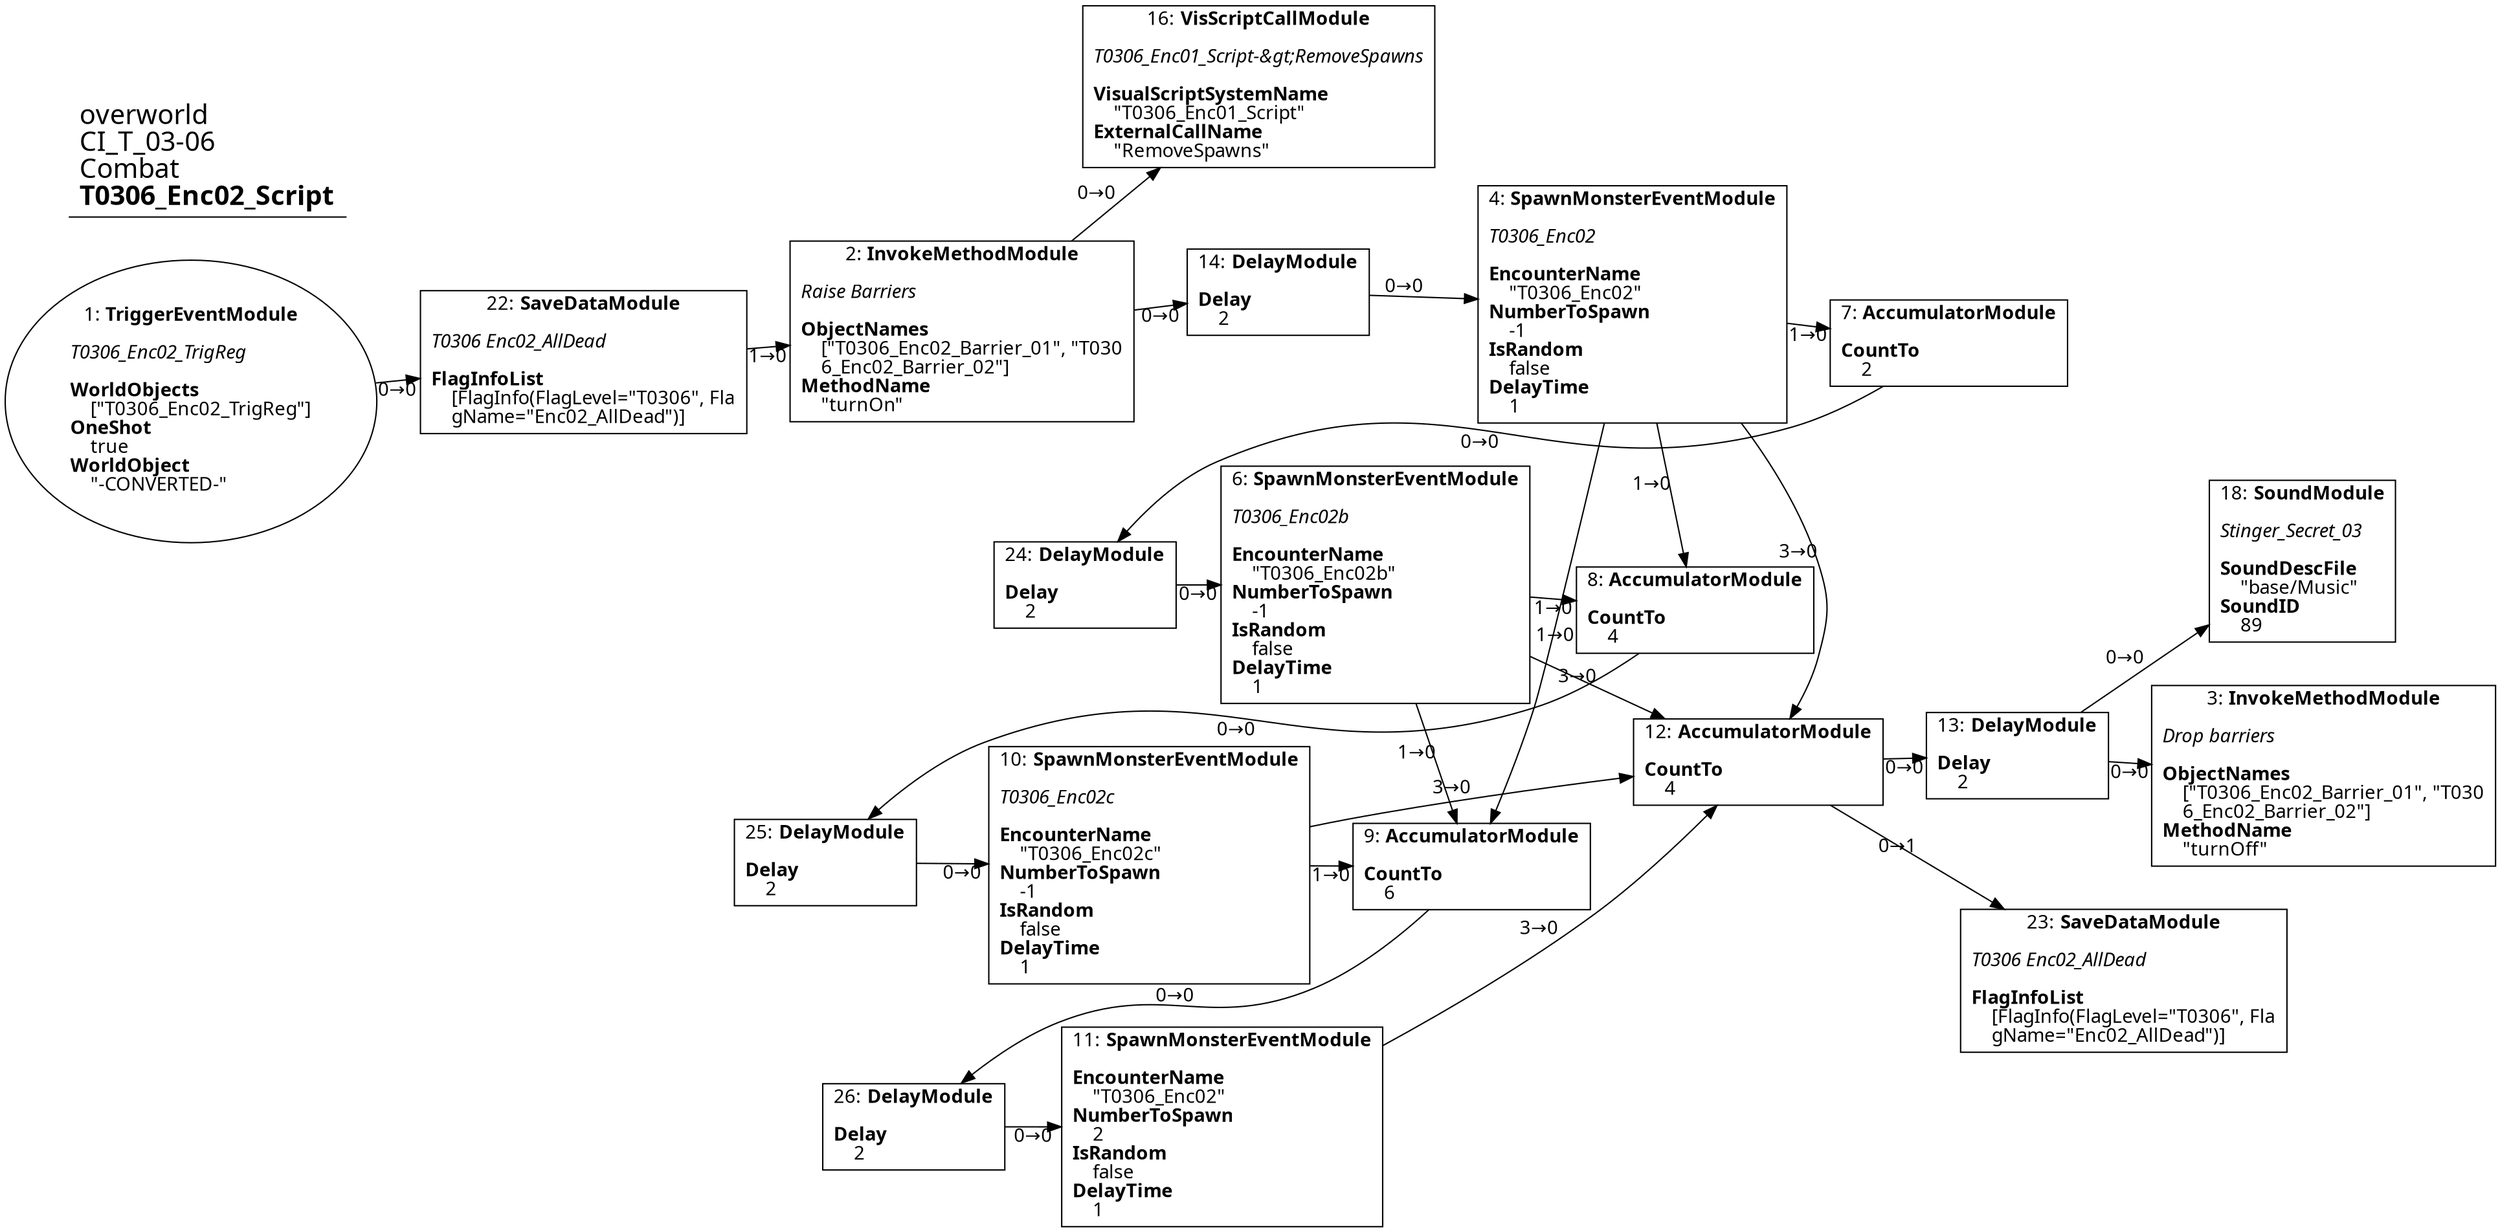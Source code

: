 digraph {
    layout = fdp;
    overlap = prism;
    sep = "+16";
    splines = spline;

    node [ shape = box ];

    graph [ fontname = "Segoe UI" ];
    node [ fontname = "Segoe UI" ];
    edge [ fontname = "Segoe UI" ];

    1 [ label = <1: <b>TriggerEventModule</b><br/><br/><i>T0306_Enc02_TrigReg<br align="left"/></i><br align="left"/><b>WorldObjects</b><br align="left"/>    [&quot;T0306_Enc02_TrigReg&quot;]<br align="left"/><b>OneShot</b><br align="left"/>    true<br align="left"/><b>WorldObject</b><br align="left"/>    &quot;-CONVERTED-&quot;<br align="left"/>> ];
    1 [ shape = oval ]
    1 [ pos = "-0.179,-0.065000005!" ];
    1 -> 22 [ label = "0→0" ];

    2 [ label = <2: <b>InvokeMethodModule</b><br/><br/><i>Raise Barriers<br align="left"/></i><br align="left"/><b>ObjectNames</b><br align="left"/>    [&quot;T0306_Enc02_Barrier_01&quot;, &quot;T030<br align="left"/>    6_Enc02_Barrier_02&quot;]<br align="left"/><b>MethodName</b><br align="left"/>    &quot;turnOn&quot;<br align="left"/>> ];
    2 [ pos = "0.275,-0.065000005!" ];
    2 -> 14 [ label = "0→0" ];
    2 -> 16 [ label = "0→0" ];

    3 [ label = <3: <b>InvokeMethodModule</b><br/><br/><i>Drop barriers<br align="left"/></i><br align="left"/><b>ObjectNames</b><br align="left"/>    [&quot;T0306_Enc02_Barrier_01&quot;, &quot;T030<br align="left"/>    6_Enc02_Barrier_02&quot;]<br align="left"/><b>MethodName</b><br align="left"/>    &quot;turnOff&quot;<br align="left"/>> ];
    3 [ pos = "1.8030001,-0.652!" ];

    4 [ label = <4: <b>SpawnMonsterEventModule</b><br/><br/><i>T0306_Enc02<br align="left"/></i><br align="left"/><b>EncounterName</b><br align="left"/>    &quot;T0306_Enc02&quot;<br align="left"/><b>NumberToSpawn</b><br align="left"/>    -1<br align="left"/><b>IsRandom</b><br align="left"/>    false<br align="left"/><b>DelayTime</b><br align="left"/>    1<br align="left"/>> ];
    4 [ pos = "0.66300005,-0.065000005!" ];
    4 -> 7 [ label = "1→0" ];
    4 -> 8 [ label = "1→0" ];
    4 -> 9 [ label = "1→0" ];
    4 -> 12 [ label = "3→0" ];

    6 [ label = <6: <b>SpawnMonsterEventModule</b><br/><br/><i>T0306_Enc02b<br align="left"/></i><br align="left"/><b>EncounterName</b><br align="left"/>    &quot;T0306_Enc02b&quot;<br align="left"/><b>NumberToSpawn</b><br align="left"/>    -1<br align="left"/><b>IsRandom</b><br align="left"/>    false<br align="left"/><b>DelayTime</b><br align="left"/>    1<br align="left"/>> ];
    6 [ pos = "0.632,-0.39600003!" ];
    6 -> 8 [ label = "1→0" ];
    6 -> 9 [ label = "1→0" ];
    6 -> 12 [ label = "3→0" ];

    7 [ label = <7: <b>AccumulatorModule</b><br/><br/><b>CountTo</b><br align="left"/>    2<br align="left"/>> ];
    7 [ pos = "0.98800004,-0.08800001!" ];
    7 -> 24 [ label = "0→0" ];

    8 [ label = <8: <b>AccumulatorModule</b><br/><br/><b>CountTo</b><br align="left"/>    4<br align="left"/>> ];
    8 [ pos = "0.96900004,-0.41900003!" ];
    8 -> 25 [ label = "0→0" ];

    9 [ label = <9: <b>AccumulatorModule</b><br/><br/><b>CountTo</b><br align="left"/>    6<br align="left"/>> ];
    9 [ pos = "0.99300003,-0.73600006!" ];
    9 -> 26 [ label = "0→0" ];

    10 [ label = <10: <b>SpawnMonsterEventModule</b><br/><br/><i>T0306_Enc02c<br align="left"/></i><br align="left"/><b>EncounterName</b><br align="left"/>    &quot;T0306_Enc02c&quot;<br align="left"/><b>NumberToSpawn</b><br align="left"/>    -1<br align="left"/><b>IsRandom</b><br align="left"/>    false<br align="left"/><b>DelayTime</b><br align="left"/>    1<br align="left"/>> ];
    10 [ pos = "0.61600006,-0.71300006!" ];
    10 -> 9 [ label = "1→0" ];
    10 -> 12 [ label = "3→0" ];

    11 [ label = <11: <b>SpawnMonsterEventModule</b><br/><br/><b>EncounterName</b><br align="left"/>    &quot;T0306_Enc02&quot;<br align="left"/><b>NumberToSpawn</b><br align="left"/>    2<br align="left"/><b>IsRandom</b><br align="left"/>    false<br align="left"/><b>DelayTime</b><br align="left"/>    1<br align="left"/>> ];
    11 [ pos = "0.61700004,-1.006!" ];
    11 -> 12 [ label = "3→0" ];

    12 [ label = <12: <b>AccumulatorModule</b><br/><br/><b>CountTo</b><br align="left"/>    4<br align="left"/>> ];
    12 [ pos = "1.3800001,-0.651!" ];
    12 -> 13 [ label = "0→0" ];
    12 -> 23 [ label = "0→1" ];

    13 [ label = <13: <b>DelayModule</b><br/><br/><b>Delay</b><br align="left"/>    2<br align="left"/>> ];
    13 [ pos = "1.608,-0.651!" ];
    13 -> 3 [ label = "0→0" ];
    13 -> 18 [ label = "0→0" ];

    14 [ label = <14: <b>DelayModule</b><br/><br/><b>Delay</b><br align="left"/>    2<br align="left"/>> ];
    14 [ pos = "0.48100004,-0.065000005!" ];
    14 -> 4 [ label = "0→0" ];

    16 [ label = <16: <b>VisScriptCallModule</b><br/><br/><i>T0306_Enc01_Script-&amp;gt;RemoveSpawns<br align="left"/></i><br align="left"/><b>VisualScriptSystemName</b><br align="left"/>    &quot;T0306_Enc01_Script&quot;<br align="left"/><b>ExternalCallName</b><br align="left"/>    &quot;RemoveSpawns&quot;<br align="left"/>> ];
    16 [ pos = "0.48800004,0.024!" ];

    18 [ label = <18: <b>SoundModule</b><br/><br/><i>Stinger_Secret_03<br align="left"/></i><br align="left"/><b>SoundDescFile</b><br align="left"/>    &quot;base/Music&quot;<br align="left"/><b>SoundID</b><br align="left"/>    89<br align="left"/>> ];
    18 [ pos = "1.8110001,-0.476!" ];

    22 [ label = <22: <b>SaveDataModule</b><br/><br/><i>T0306 Enc02_AllDead<br align="left"/></i><br align="left"/><b>FlagInfoList</b><br align="left"/>    [FlagInfo(FlagLevel=&quot;T0306&quot;, Fla<br align="left"/>    gName=&quot;Enc02_AllDead&quot;)]<br align="left"/>> ];
    22 [ pos = "0.062000003,-0.065000005!" ];
    22 -> 2 [ label = "1→0" ];

    23 [ label = <23: <b>SaveDataModule</b><br/><br/><i>T0306 Enc02_AllDead<br align="left"/></i><br align="left"/><b>FlagInfoList</b><br align="left"/>    [FlagInfo(FlagLevel=&quot;T0306&quot;, Fla<br align="left"/>    gName=&quot;Enc02_AllDead&quot;)]<br align="left"/>> ];
    23 [ pos = "1.6100001,-0.86800003!" ];

    24 [ label = <24: <b>DelayModule</b><br/><br/><b>Delay</b><br align="left"/>    2<br align="left"/>> ];
    24 [ pos = "0.453,-0.39600003!" ];
    24 -> 6 [ label = "0→0" ];

    25 [ label = <25: <b>DelayModule</b><br/><br/><b>Delay</b><br align="left"/>    2<br align="left"/>> ];
    25 [ pos = "0.423,-0.71300006!" ];
    25 -> 10 [ label = "0→0" ];

    26 [ label = <26: <b>DelayModule</b><br/><br/><b>Delay</b><br align="left"/>    2<br align="left"/>> ];
    26 [ pos = "0.42600003,-1.006!" ];
    26 -> 11 [ label = "0→0" ];

    title [ pos = "-0.18,0.025!" ];
    title [ shape = underline ];
    title [ label = <<font point-size="20">overworld<br align="left"/>CI_T_03-06<br align="left"/>Combat<br align="left"/><b>T0306_Enc02_Script</b><br align="left"/></font>> ];
}
